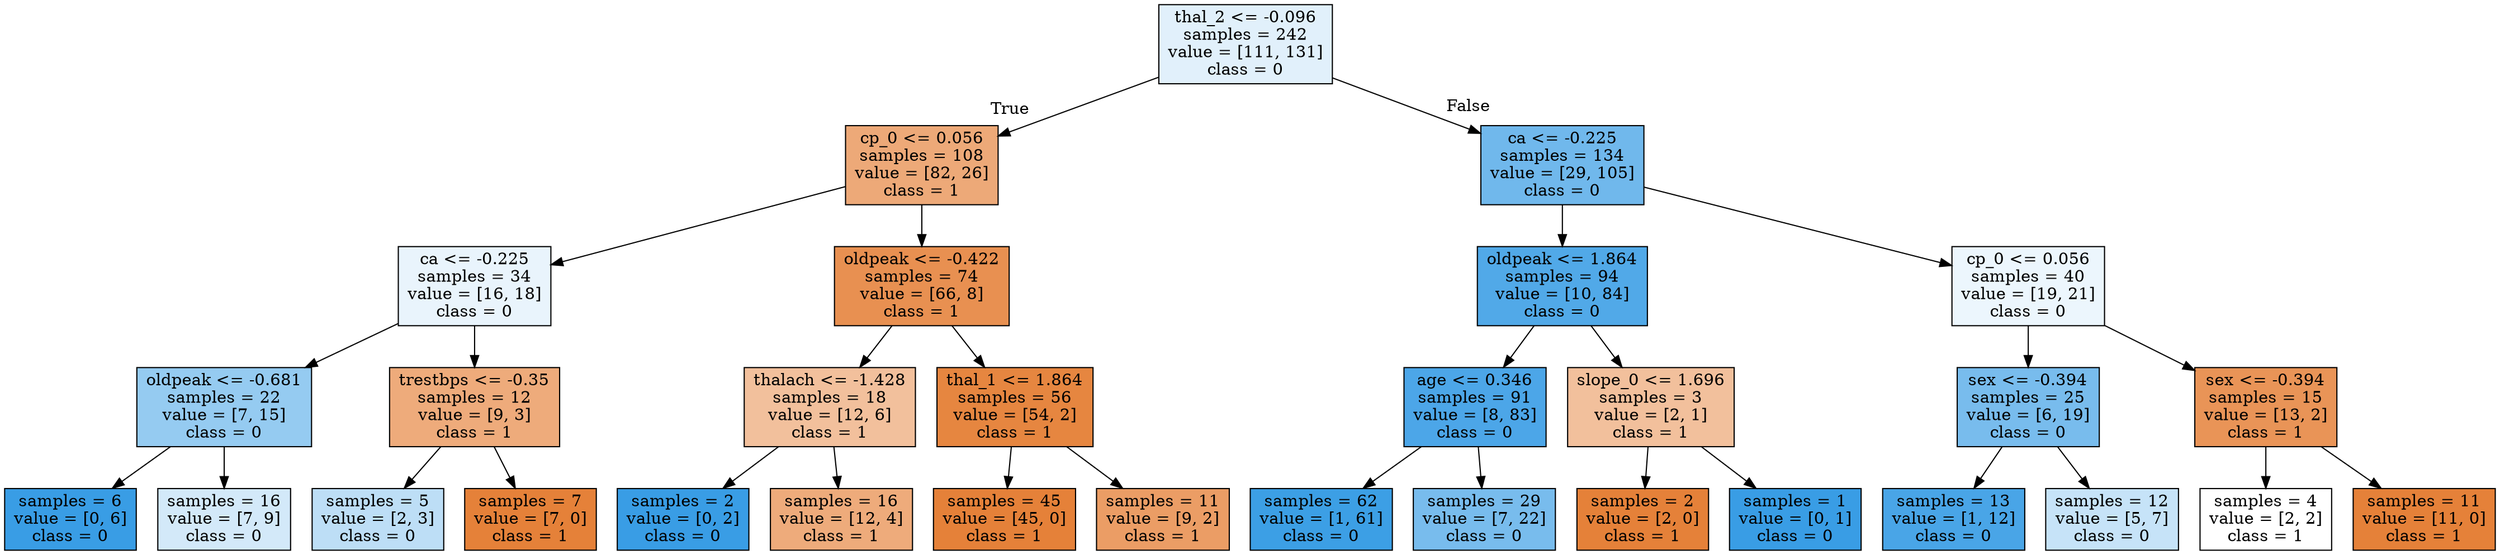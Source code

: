 digraph Tree {
node [shape=box, style="filled", color="black"] ;
0 [label="thal_2 <= -0.096\nsamples = 242\nvalue = [111, 131]\nclass = 0", fillcolor="#e1f0fb"] ;
1 [label="cp_0 <= 0.056\nsamples = 108\nvalue = [82, 26]\nclass = 1", fillcolor="#eda978"] ;
0 -> 1 [labeldistance=2.5, labelangle=45, headlabel="True"] ;
2 [label="ca <= -0.225\nsamples = 34\nvalue = [16, 18]\nclass = 0", fillcolor="#e9f4fc"] ;
1 -> 2 ;
3 [label="oldpeak <= -0.681\nsamples = 22\nvalue = [7, 15]\nclass = 0", fillcolor="#95cbf1"] ;
2 -> 3 ;
4 [label="samples = 6\nvalue = [0, 6]\nclass = 0", fillcolor="#399de5"] ;
3 -> 4 ;
5 [label="samples = 16\nvalue = [7, 9]\nclass = 0", fillcolor="#d3e9f9"] ;
3 -> 5 ;
6 [label="trestbps <= -0.35\nsamples = 12\nvalue = [9, 3]\nclass = 1", fillcolor="#eeab7b"] ;
2 -> 6 ;
7 [label="samples = 5\nvalue = [2, 3]\nclass = 0", fillcolor="#bddef6"] ;
6 -> 7 ;
8 [label="samples = 7\nvalue = [7, 0]\nclass = 1", fillcolor="#e58139"] ;
6 -> 8 ;
9 [label="oldpeak <= -0.422\nsamples = 74\nvalue = [66, 8]\nclass = 1", fillcolor="#e89051"] ;
1 -> 9 ;
10 [label="thalach <= -1.428\nsamples = 18\nvalue = [12, 6]\nclass = 1", fillcolor="#f2c09c"] ;
9 -> 10 ;
11 [label="samples = 2\nvalue = [0, 2]\nclass = 0", fillcolor="#399de5"] ;
10 -> 11 ;
12 [label="samples = 16\nvalue = [12, 4]\nclass = 1", fillcolor="#eeab7b"] ;
10 -> 12 ;
13 [label="thal_1 <= 1.864\nsamples = 56\nvalue = [54, 2]\nclass = 1", fillcolor="#e68640"] ;
9 -> 13 ;
14 [label="samples = 45\nvalue = [45, 0]\nclass = 1", fillcolor="#e58139"] ;
13 -> 14 ;
15 [label="samples = 11\nvalue = [9, 2]\nclass = 1", fillcolor="#eb9d65"] ;
13 -> 15 ;
16 [label="ca <= -0.225\nsamples = 134\nvalue = [29, 105]\nclass = 0", fillcolor="#70b8ec"] ;
0 -> 16 [labeldistance=2.5, labelangle=-45, headlabel="False"] ;
17 [label="oldpeak <= 1.864\nsamples = 94\nvalue = [10, 84]\nclass = 0", fillcolor="#51a9e8"] ;
16 -> 17 ;
18 [label="age <= 0.346\nsamples = 91\nvalue = [8, 83]\nclass = 0", fillcolor="#4ca6e8"] ;
17 -> 18 ;
19 [label="samples = 62\nvalue = [1, 61]\nclass = 0", fillcolor="#3c9fe5"] ;
18 -> 19 ;
20 [label="samples = 29\nvalue = [7, 22]\nclass = 0", fillcolor="#78bced"] ;
18 -> 20 ;
21 [label="slope_0 <= 1.696\nsamples = 3\nvalue = [2, 1]\nclass = 1", fillcolor="#f2c09c"] ;
17 -> 21 ;
22 [label="samples = 2\nvalue = [2, 0]\nclass = 1", fillcolor="#e58139"] ;
21 -> 22 ;
23 [label="samples = 1\nvalue = [0, 1]\nclass = 0", fillcolor="#399de5"] ;
21 -> 23 ;
24 [label="cp_0 <= 0.056\nsamples = 40\nvalue = [19, 21]\nclass = 0", fillcolor="#ecf6fd"] ;
16 -> 24 ;
25 [label="sex <= -0.394\nsamples = 25\nvalue = [6, 19]\nclass = 0", fillcolor="#78bced"] ;
24 -> 25 ;
26 [label="samples = 13\nvalue = [1, 12]\nclass = 0", fillcolor="#49a5e7"] ;
25 -> 26 ;
27 [label="samples = 12\nvalue = [5, 7]\nclass = 0", fillcolor="#c6e3f8"] ;
25 -> 27 ;
28 [label="sex <= -0.394\nsamples = 15\nvalue = [13, 2]\nclass = 1", fillcolor="#e99457"] ;
24 -> 28 ;
29 [label="samples = 4\nvalue = [2, 2]\nclass = 1", fillcolor="#ffffff"] ;
28 -> 29 ;
30 [label="samples = 11\nvalue = [11, 0]\nclass = 1", fillcolor="#e58139"] ;
28 -> 30 ;
}